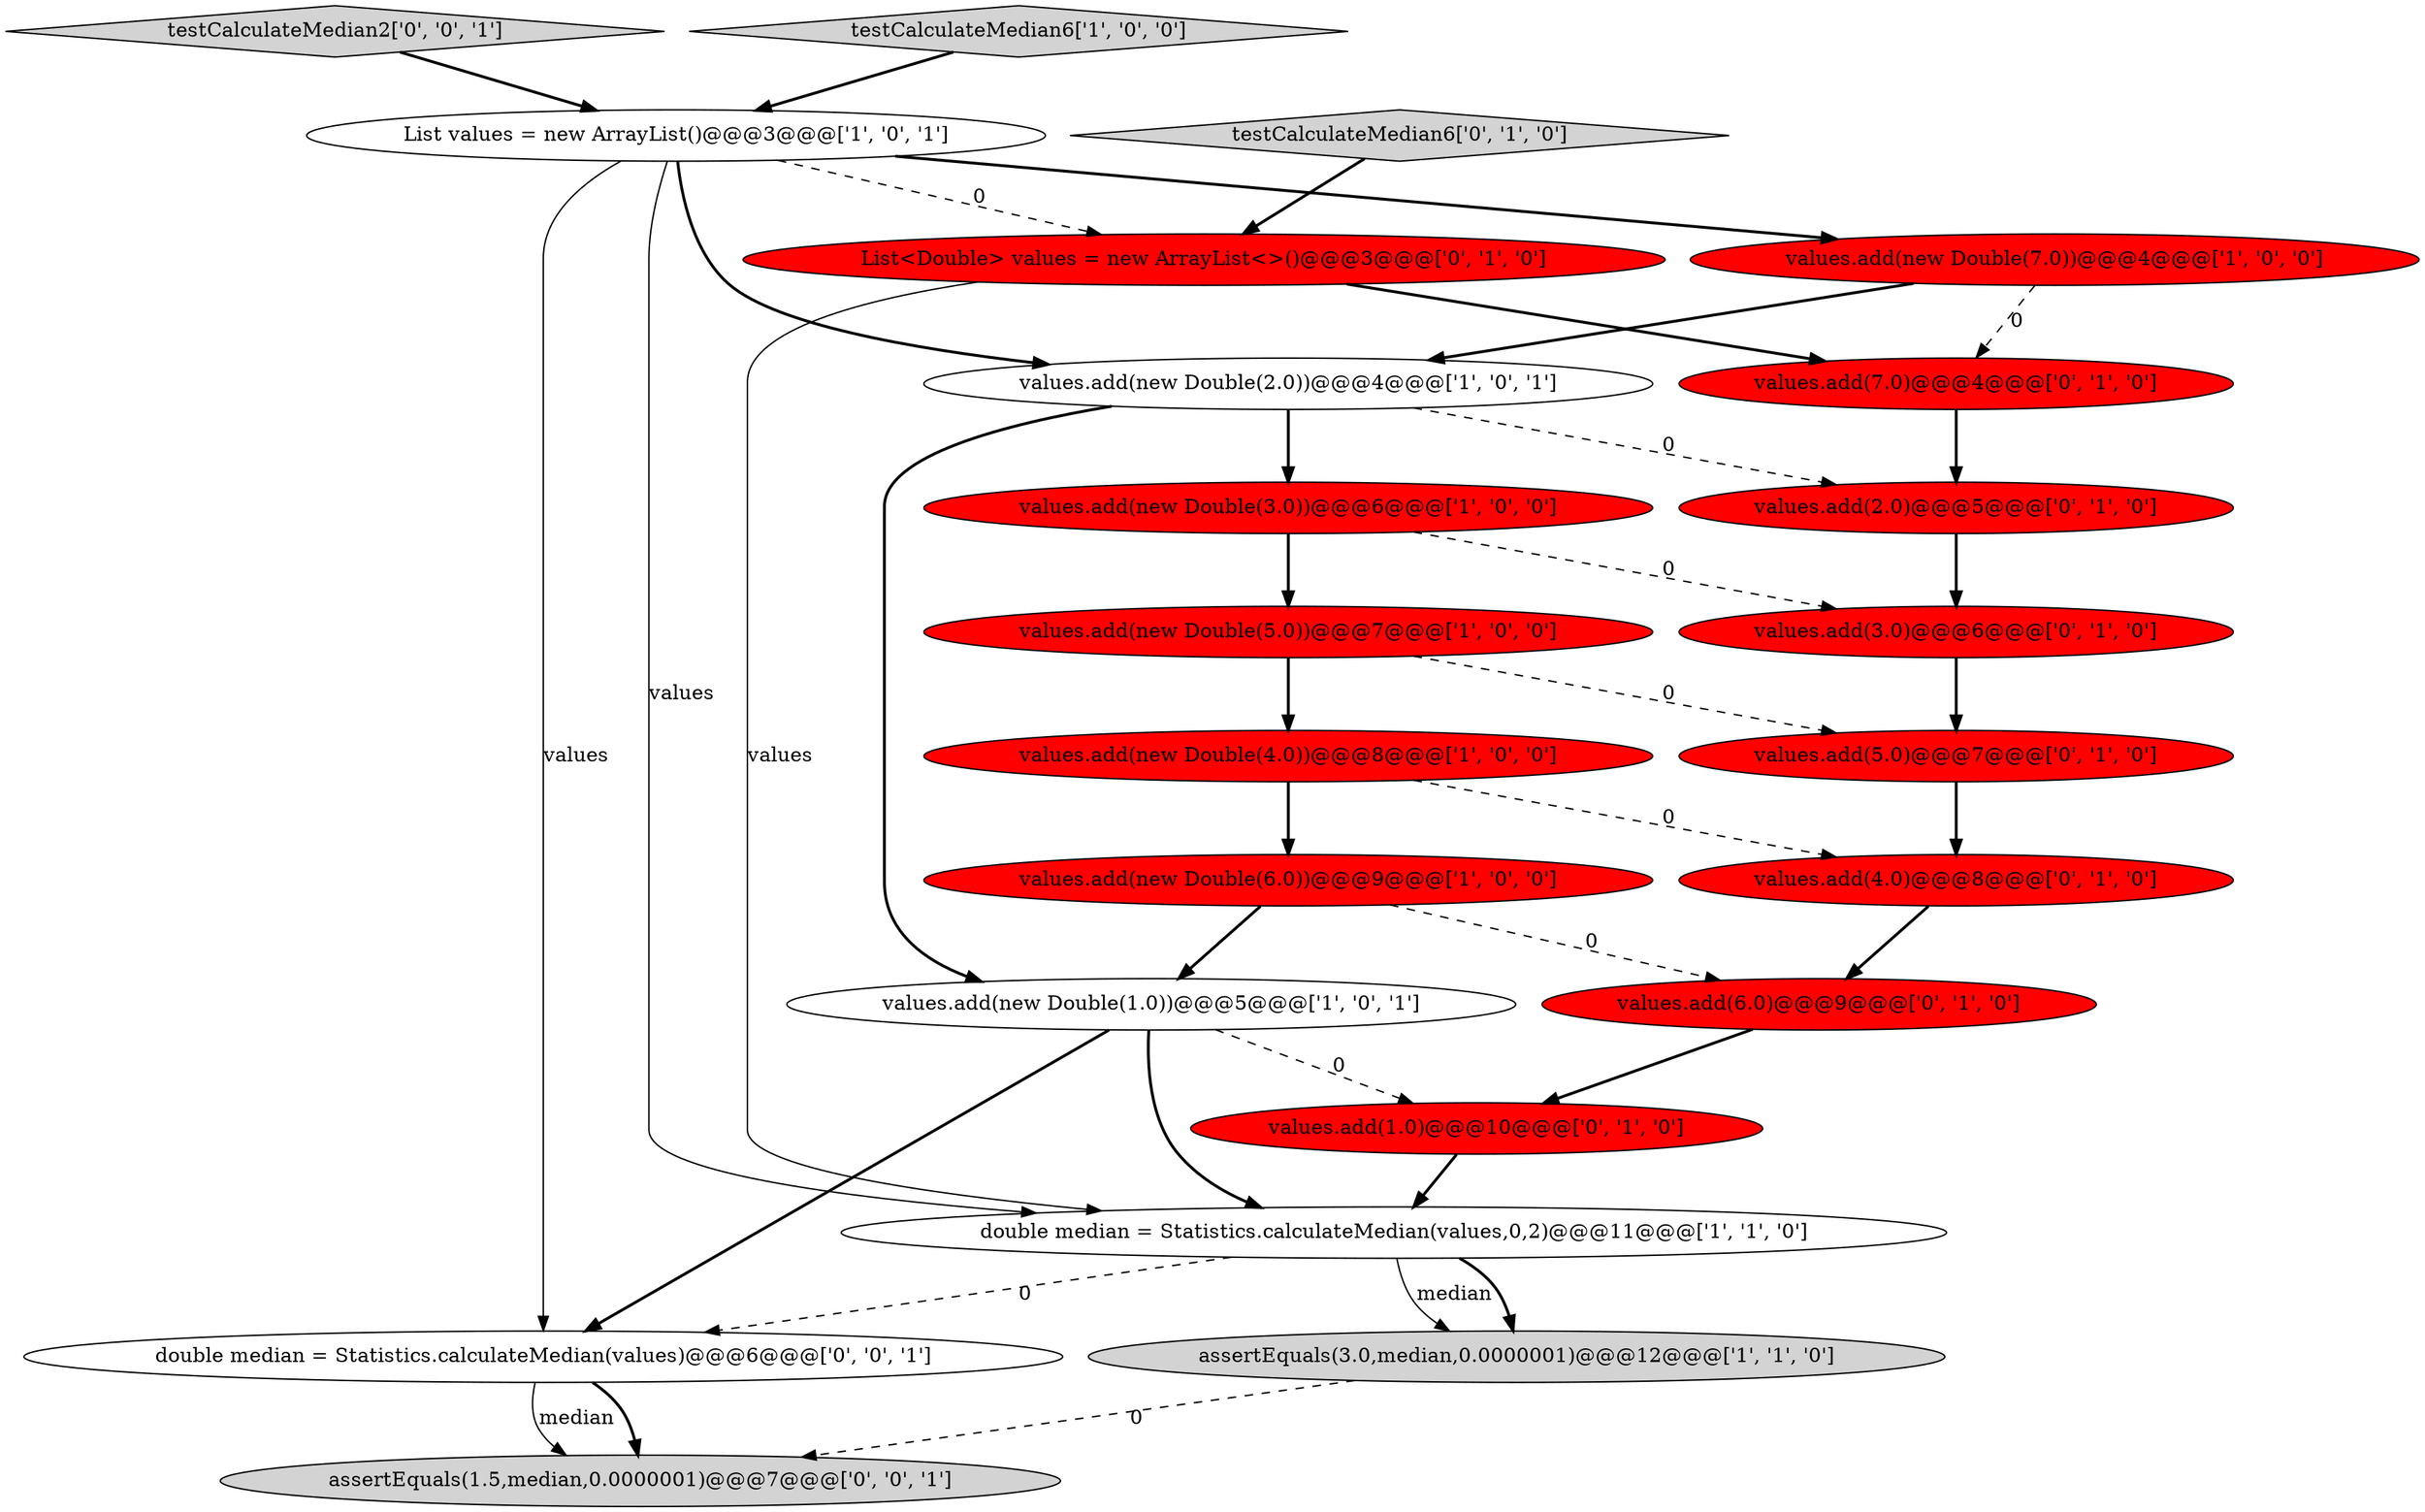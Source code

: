 digraph {
17 [style = filled, label = "values.add(1.0)@@@10@@@['0', '1', '0']", fillcolor = red, shape = ellipse image = "AAA1AAABBB2BBB"];
0 [style = filled, label = "values.add(new Double(2.0))@@@4@@@['1', '0', '1']", fillcolor = white, shape = ellipse image = "AAA0AAABBB1BBB"];
22 [style = filled, label = "assertEquals(1.5,median,0.0000001)@@@7@@@['0', '0', '1']", fillcolor = lightgray, shape = ellipse image = "AAA0AAABBB3BBB"];
21 [style = filled, label = "testCalculateMedian2['0', '0', '1']", fillcolor = lightgray, shape = diamond image = "AAA0AAABBB3BBB"];
20 [style = filled, label = "double median = Statistics.calculateMedian(values)@@@6@@@['0', '0', '1']", fillcolor = white, shape = ellipse image = "AAA0AAABBB3BBB"];
4 [style = filled, label = "testCalculateMedian6['1', '0', '0']", fillcolor = lightgray, shape = diamond image = "AAA0AAABBB1BBB"];
10 [style = filled, label = "values.add(new Double(6.0))@@@9@@@['1', '0', '0']", fillcolor = red, shape = ellipse image = "AAA1AAABBB1BBB"];
12 [style = filled, label = "values.add(6.0)@@@9@@@['0', '1', '0']", fillcolor = red, shape = ellipse image = "AAA1AAABBB2BBB"];
13 [style = filled, label = "List<Double> values = new ArrayList<>()@@@3@@@['0', '1', '0']", fillcolor = red, shape = ellipse image = "AAA1AAABBB2BBB"];
1 [style = filled, label = "values.add(new Double(3.0))@@@6@@@['1', '0', '0']", fillcolor = red, shape = ellipse image = "AAA1AAABBB1BBB"];
6 [style = filled, label = "List values = new ArrayList()@@@3@@@['1', '0', '1']", fillcolor = white, shape = ellipse image = "AAA0AAABBB1BBB"];
2 [style = filled, label = "double median = Statistics.calculateMedian(values,0,2)@@@11@@@['1', '1', '0']", fillcolor = white, shape = ellipse image = "AAA0AAABBB1BBB"];
9 [style = filled, label = "values.add(new Double(4.0))@@@8@@@['1', '0', '0']", fillcolor = red, shape = ellipse image = "AAA1AAABBB1BBB"];
14 [style = filled, label = "values.add(5.0)@@@7@@@['0', '1', '0']", fillcolor = red, shape = ellipse image = "AAA1AAABBB2BBB"];
11 [style = filled, label = "values.add(4.0)@@@8@@@['0', '1', '0']", fillcolor = red, shape = ellipse image = "AAA1AAABBB2BBB"];
19 [style = filled, label = "values.add(3.0)@@@6@@@['0', '1', '0']", fillcolor = red, shape = ellipse image = "AAA1AAABBB2BBB"];
8 [style = filled, label = "values.add(new Double(1.0))@@@5@@@['1', '0', '1']", fillcolor = white, shape = ellipse image = "AAA0AAABBB1BBB"];
5 [style = filled, label = "values.add(new Double(5.0))@@@7@@@['1', '0', '0']", fillcolor = red, shape = ellipse image = "AAA1AAABBB1BBB"];
18 [style = filled, label = "testCalculateMedian6['0', '1', '0']", fillcolor = lightgray, shape = diamond image = "AAA0AAABBB2BBB"];
3 [style = filled, label = "assertEquals(3.0,median,0.0000001)@@@12@@@['1', '1', '0']", fillcolor = lightgray, shape = ellipse image = "AAA0AAABBB1BBB"];
16 [style = filled, label = "values.add(7.0)@@@4@@@['0', '1', '0']", fillcolor = red, shape = ellipse image = "AAA1AAABBB2BBB"];
15 [style = filled, label = "values.add(2.0)@@@5@@@['0', '1', '0']", fillcolor = red, shape = ellipse image = "AAA1AAABBB2BBB"];
7 [style = filled, label = "values.add(new Double(7.0))@@@4@@@['1', '0', '0']", fillcolor = red, shape = ellipse image = "AAA1AAABBB1BBB"];
1->5 [style = bold, label=""];
16->15 [style = bold, label=""];
5->14 [style = dashed, label="0"];
2->20 [style = dashed, label="0"];
5->9 [style = bold, label=""];
21->6 [style = bold, label=""];
4->6 [style = bold, label=""];
2->3 [style = solid, label="median"];
7->16 [style = dashed, label="0"];
6->2 [style = solid, label="values"];
2->3 [style = bold, label=""];
12->17 [style = bold, label=""];
1->19 [style = dashed, label="0"];
10->12 [style = dashed, label="0"];
0->15 [style = dashed, label="0"];
7->0 [style = bold, label=""];
11->12 [style = bold, label=""];
6->0 [style = bold, label=""];
3->22 [style = dashed, label="0"];
9->10 [style = bold, label=""];
15->19 [style = bold, label=""];
13->16 [style = bold, label=""];
20->22 [style = bold, label=""];
8->20 [style = bold, label=""];
19->14 [style = bold, label=""];
6->13 [style = dashed, label="0"];
10->8 [style = bold, label=""];
8->2 [style = bold, label=""];
17->2 [style = bold, label=""];
13->2 [style = solid, label="values"];
0->1 [style = bold, label=""];
0->8 [style = bold, label=""];
18->13 [style = bold, label=""];
9->11 [style = dashed, label="0"];
8->17 [style = dashed, label="0"];
6->20 [style = solid, label="values"];
6->7 [style = bold, label=""];
20->22 [style = solid, label="median"];
14->11 [style = bold, label=""];
}
